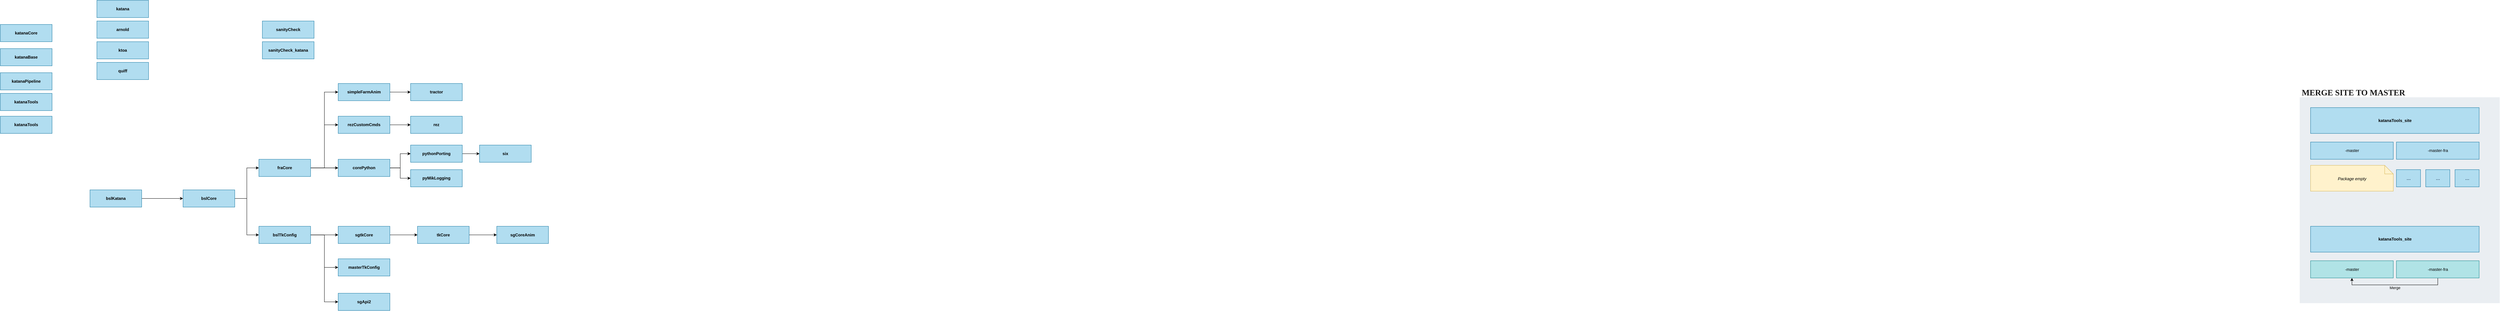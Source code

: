 <mxfile version="20.8.13" type="github">
  <diagram name="Page-1" id="fNj0-TE6Fdqqiyk1-ISK">
    <mxGraphModel dx="2087" dy="2046" grid="1" gridSize="10" guides="1" tooltips="1" connect="1" arrows="1" fold="1" page="0" pageScale="1" pageWidth="827" pageHeight="1169" math="0" shadow="0">
      <root>
        <mxCell id="0" />
        <mxCell id="1" parent="0" />
        <mxCell id="ArCHf40UDOw1Z-b-1YcN-1" value="" style="rounded=0;whiteSpace=wrap;html=1;fontFamily=Montserrat;fontSource=https%3A%2F%2Ffonts.googleapis.com%2Fcss%3Ffamily%3DMontserrat;fontSize=24;fillColor=#bac8d3;strokeColor=none;opacity=30;" vertex="1" parent="1">
          <mxGeometry x="6440" y="-568.75" width="580" height="597.5" as="geometry" />
        </mxCell>
        <mxCell id="ArCHf40UDOw1Z-b-1YcN-2" value="katanaTools_site" style="rounded=0;whiteSpace=wrap;html=1;fillColor=#b1ddf0;strokeColor=#10739e;fontStyle=1" vertex="1" parent="1">
          <mxGeometry x="6471.5" y="-538.75" width="489" height="75" as="geometry" />
        </mxCell>
        <mxCell id="ArCHf40UDOw1Z-b-1YcN-3" value="MERGE SITE TO MASTER" style="text;fillColor=none;align=left;verticalAlign=middle;spacingLeft=4;spacingRight=4;overflow=hidden;points=[[0,0.5],[1,0.5]];portConstraint=eastwest;rotatable=0;whiteSpace=wrap;html=1;fontFamily=Montserrat;fontSource=https%3A%2F%2Ffonts.googleapis.com%2Fcss%3Ffamily%3DMontserrat;fontStyle=1;fontSize=24;fontColor=#1A1A1A;" vertex="1" parent="1">
          <mxGeometry x="6440" y="-598.75" width="320" height="30" as="geometry" />
        </mxCell>
        <mxCell id="ArCHf40UDOw1Z-b-1YcN-4" value="&lt;div style=&quot;text-align: start;&quot;&gt;&lt;span style=&quot;background-color: initial; font-weight: 400;&quot;&gt;-master&lt;/span&gt;&lt;/div&gt;" style="rounded=0;whiteSpace=wrap;html=1;fillColor=#b1ddf0;strokeColor=#10739e;fontStyle=1;fontSize=12;" vertex="1" parent="1">
          <mxGeometry x="6471.5" y="-438.75" width="240" height="50" as="geometry" />
        </mxCell>
        <mxCell id="ArCHf40UDOw1Z-b-1YcN-5" value="&lt;span style=&quot;font-size: 12px; text-align: start; font-weight: normal;&quot;&gt;-master-fra&lt;/span&gt;" style="rounded=0;whiteSpace=wrap;html=1;fillColor=#b1ddf0;strokeColor=#10739e;fontStyle=1;fontSize=12;" vertex="1" parent="1">
          <mxGeometry x="6720.5" y="-438.75" width="240" height="50" as="geometry" />
        </mxCell>
        <mxCell id="ArCHf40UDOw1Z-b-1YcN-6" value="Package empty" style="shape=note2;boundedLbl=1;whiteSpace=wrap;html=1;size=25;verticalAlign=top;align=center;fontFamily=Helvetica;fontSize=12;fillColor=#fff2cc;strokeColor=#d6b656;fontStyle=2;" vertex="1" parent="1">
          <mxGeometry x="6471.5" y="-371.25" width="240" height="75" as="geometry" />
        </mxCell>
        <mxCell id="ArCHf40UDOw1Z-b-1YcN-7" value="&lt;span style=&quot;color: rgb(23, 43, 77); font-family: -apple-system, BlinkMacSystemFont, &amp;quot;Segoe UI&amp;quot;, Roboto, Oxygen, Ubuntu, &amp;quot;Fira Sans&amp;quot;, &amp;quot;Droid Sans&amp;quot;, &amp;quot;Helvetica Neue&amp;quot;, sans-serif; font-size: 14px; text-align: start; font-weight: normal;&quot;&gt;...&lt;/span&gt;" style="rounded=0;whiteSpace=wrap;html=1;fillColor=#b1ddf0;strokeColor=#10739e;fontStyle=1" vertex="1" parent="1">
          <mxGeometry x="6720.5" y="-358.75" width="70" height="50" as="geometry" />
        </mxCell>
        <mxCell id="ArCHf40UDOw1Z-b-1YcN-8" value="&lt;span style=&quot;color: rgb(23, 43, 77); font-family: -apple-system, BlinkMacSystemFont, &amp;quot;Segoe UI&amp;quot;, Roboto, Oxygen, Ubuntu, &amp;quot;Fira Sans&amp;quot;, &amp;quot;Droid Sans&amp;quot;, &amp;quot;Helvetica Neue&amp;quot;, sans-serif; font-size: 14px; text-align: start; font-weight: normal;&quot;&gt;...&lt;/span&gt;" style="rounded=0;whiteSpace=wrap;html=1;fillColor=#b1ddf0;strokeColor=#10739e;fontStyle=1" vertex="1" parent="1">
          <mxGeometry x="6890.5" y="-358.75" width="70" height="50" as="geometry" />
        </mxCell>
        <mxCell id="ArCHf40UDOw1Z-b-1YcN-9" value="&lt;span style=&quot;color: rgb(23, 43, 77); font-family: -apple-system, BlinkMacSystemFont, &amp;quot;Segoe UI&amp;quot;, Roboto, Oxygen, Ubuntu, &amp;quot;Fira Sans&amp;quot;, &amp;quot;Droid Sans&amp;quot;, &amp;quot;Helvetica Neue&amp;quot;, sans-serif; font-size: 14px; text-align: start; font-weight: normal;&quot;&gt;...&lt;/span&gt;" style="rounded=0;whiteSpace=wrap;html=1;fillColor=#b1ddf0;strokeColor=#10739e;fontStyle=1" vertex="1" parent="1">
          <mxGeometry x="6805.5" y="-358.75" width="70" height="50" as="geometry" />
        </mxCell>
        <mxCell id="ArCHf40UDOw1Z-b-1YcN-10" value="katanaTools_site" style="rounded=0;whiteSpace=wrap;html=1;fillColor=#b1ddf0;strokeColor=#10739e;fontStyle=1" vertex="1" parent="1">
          <mxGeometry x="6471.5" y="-194.33" width="489" height="75" as="geometry" />
        </mxCell>
        <mxCell id="ArCHf40UDOw1Z-b-1YcN-11" value="&lt;div style=&quot;text-align: start;&quot;&gt;&lt;span style=&quot;background-color: initial; font-weight: 400;&quot;&gt;-master&lt;/span&gt;&lt;/div&gt;" style="rounded=0;whiteSpace=wrap;html=1;fillColor=#b0e3e6;strokeColor=#0e8088;fontStyle=1;fontSize=12;" vertex="1" parent="1">
          <mxGeometry x="6471.5" y="-94.33" width="240" height="50" as="geometry" />
        </mxCell>
        <mxCell id="ArCHf40UDOw1Z-b-1YcN-12" style="edgeStyle=orthogonalEdgeStyle;rounded=0;orthogonalLoop=1;jettySize=auto;html=1;entryX=0.5;entryY=1;entryDx=0;entryDy=0;exitX=0.5;exitY=1;exitDx=0;exitDy=0;" edge="1" parent="1" source="ArCHf40UDOw1Z-b-1YcN-14" target="ArCHf40UDOw1Z-b-1YcN-11">
          <mxGeometry relative="1" as="geometry" />
        </mxCell>
        <mxCell id="ArCHf40UDOw1Z-b-1YcN-13" value="Merge" style="edgeLabel;html=1;align=center;verticalAlign=middle;resizable=0;points=[];labelBackgroundColor=none;" vertex="1" connectable="0" parent="ArCHf40UDOw1Z-b-1YcN-12">
          <mxGeometry x="0.076" y="1" relative="1" as="geometry">
            <mxPoint x="11" y="7" as="offset" />
          </mxGeometry>
        </mxCell>
        <mxCell id="ArCHf40UDOw1Z-b-1YcN-14" value="&lt;span style=&quot;font-size: 12px; text-align: start; font-weight: normal;&quot;&gt;-master-fra&lt;/span&gt;" style="rounded=0;whiteSpace=wrap;html=1;fillColor=#b0e3e6;strokeColor=#0e8088;fontStyle=1;fontSize=12;" vertex="1" parent="1">
          <mxGeometry x="6720.5" y="-94.33" width="240" height="50" as="geometry" />
        </mxCell>
        <mxCell id="ArCHf40UDOw1Z-b-1YcN-27" style="edgeStyle=orthogonalEdgeStyle;rounded=0;orthogonalLoop=1;jettySize=auto;html=1;entryX=0;entryY=0.5;entryDx=0;entryDy=0;" edge="1" parent="1" source="ArCHf40UDOw1Z-b-1YcN-15" target="ArCHf40UDOw1Z-b-1YcN-16">
          <mxGeometry relative="1" as="geometry" />
        </mxCell>
        <mxCell id="ArCHf40UDOw1Z-b-1YcN-28" style="edgeStyle=orthogonalEdgeStyle;rounded=0;orthogonalLoop=1;jettySize=auto;html=1;entryX=0;entryY=0.5;entryDx=0;entryDy=0;" edge="1" parent="1" source="ArCHf40UDOw1Z-b-1YcN-15" target="ArCHf40UDOw1Z-b-1YcN-18">
          <mxGeometry relative="1" as="geometry" />
        </mxCell>
        <mxCell id="ArCHf40UDOw1Z-b-1YcN-15" value="bslCore" style="rounded=0;whiteSpace=wrap;html=1;fillColor=#b1ddf0;strokeColor=#10739e;fontStyle=1" vertex="1" parent="1">
          <mxGeometry x="300" y="-300" width="150" height="50" as="geometry" />
        </mxCell>
        <mxCell id="ArCHf40UDOw1Z-b-1YcN-32" value="" style="edgeStyle=orthogonalEdgeStyle;rounded=0;orthogonalLoop=1;jettySize=auto;html=1;" edge="1" parent="1" source="ArCHf40UDOw1Z-b-1YcN-16" target="ArCHf40UDOw1Z-b-1YcN-31">
          <mxGeometry relative="1" as="geometry" />
        </mxCell>
        <mxCell id="ArCHf40UDOw1Z-b-1YcN-48" value="" style="edgeStyle=orthogonalEdgeStyle;rounded=0;orthogonalLoop=1;jettySize=auto;html=1;" edge="1" parent="1" source="ArCHf40UDOw1Z-b-1YcN-16" target="ArCHf40UDOw1Z-b-1YcN-31">
          <mxGeometry relative="1" as="geometry" />
        </mxCell>
        <mxCell id="ArCHf40UDOw1Z-b-1YcN-53" style="edgeStyle=orthogonalEdgeStyle;rounded=0;orthogonalLoop=1;jettySize=auto;html=1;entryX=0;entryY=0.5;entryDx=0;entryDy=0;" edge="1" parent="1" source="ArCHf40UDOw1Z-b-1YcN-16" target="ArCHf40UDOw1Z-b-1YcN-51">
          <mxGeometry relative="1" as="geometry" />
        </mxCell>
        <mxCell id="ArCHf40UDOw1Z-b-1YcN-54" style="edgeStyle=orthogonalEdgeStyle;rounded=0;orthogonalLoop=1;jettySize=auto;html=1;entryX=0;entryY=0.5;entryDx=0;entryDy=0;" edge="1" parent="1" source="ArCHf40UDOw1Z-b-1YcN-16" target="ArCHf40UDOw1Z-b-1YcN-24">
          <mxGeometry relative="1" as="geometry" />
        </mxCell>
        <mxCell id="ArCHf40UDOw1Z-b-1YcN-16" value="fraCore" style="rounded=0;whiteSpace=wrap;html=1;fillColor=#b1ddf0;strokeColor=#10739e;fontStyle=1" vertex="1" parent="1">
          <mxGeometry x="520" y="-388.75" width="150" height="50" as="geometry" />
        </mxCell>
        <mxCell id="ArCHf40UDOw1Z-b-1YcN-30" value="" style="edgeStyle=orthogonalEdgeStyle;rounded=0;orthogonalLoop=1;jettySize=auto;html=1;" edge="1" parent="1" source="ArCHf40UDOw1Z-b-1YcN-18" target="ArCHf40UDOw1Z-b-1YcN-29">
          <mxGeometry relative="1" as="geometry" />
        </mxCell>
        <mxCell id="ArCHf40UDOw1Z-b-1YcN-57" style="edgeStyle=orthogonalEdgeStyle;rounded=0;orthogonalLoop=1;jettySize=auto;html=1;entryX=0;entryY=0.5;entryDx=0;entryDy=0;" edge="1" parent="1" source="ArCHf40UDOw1Z-b-1YcN-18" target="ArCHf40UDOw1Z-b-1YcN-55">
          <mxGeometry relative="1" as="geometry" />
        </mxCell>
        <mxCell id="ArCHf40UDOw1Z-b-1YcN-58" style="edgeStyle=orthogonalEdgeStyle;rounded=0;orthogonalLoop=1;jettySize=auto;html=1;entryX=0;entryY=0.5;entryDx=0;entryDy=0;" edge="1" parent="1" source="ArCHf40UDOw1Z-b-1YcN-18" target="ArCHf40UDOw1Z-b-1YcN-56">
          <mxGeometry relative="1" as="geometry" />
        </mxCell>
        <mxCell id="ArCHf40UDOw1Z-b-1YcN-18" value="bslTkConfig" style="rounded=0;whiteSpace=wrap;html=1;fillColor=#b1ddf0;strokeColor=#10739e;fontStyle=1" vertex="1" parent="1">
          <mxGeometry x="520" y="-194.33" width="150" height="50" as="geometry" />
        </mxCell>
        <mxCell id="ArCHf40UDOw1Z-b-1YcN-19" value="katana" style="rounded=0;whiteSpace=wrap;html=1;fillColor=#b1ddf0;strokeColor=#10739e;fontStyle=1" vertex="1" parent="1">
          <mxGeometry x="50" y="-850" width="150" height="50" as="geometry" />
        </mxCell>
        <mxCell id="ArCHf40UDOw1Z-b-1YcN-21" value="arnold" style="rounded=0;whiteSpace=wrap;html=1;fillColor=#b1ddf0;strokeColor=#10739e;fontStyle=1" vertex="1" parent="1">
          <mxGeometry x="50" y="-790" width="150" height="50" as="geometry" />
        </mxCell>
        <mxCell id="ArCHf40UDOw1Z-b-1YcN-22" value="ktoa" style="rounded=0;whiteSpace=wrap;html=1;fillColor=#b1ddf0;strokeColor=#10739e;fontStyle=1" vertex="1" parent="1">
          <mxGeometry x="50" y="-730" width="150" height="50" as="geometry" />
        </mxCell>
        <mxCell id="ArCHf40UDOw1Z-b-1YcN-23" value="tractor" style="rounded=0;whiteSpace=wrap;html=1;fillColor=#b1ddf0;strokeColor=#10739e;fontStyle=1" vertex="1" parent="1">
          <mxGeometry x="960" y="-608.75" width="150" height="50" as="geometry" />
        </mxCell>
        <mxCell id="ArCHf40UDOw1Z-b-1YcN-60" style="edgeStyle=orthogonalEdgeStyle;rounded=0;orthogonalLoop=1;jettySize=auto;html=1;entryX=0;entryY=0.5;entryDx=0;entryDy=0;" edge="1" parent="1" source="ArCHf40UDOw1Z-b-1YcN-24" target="ArCHf40UDOw1Z-b-1YcN-23">
          <mxGeometry relative="1" as="geometry" />
        </mxCell>
        <mxCell id="ArCHf40UDOw1Z-b-1YcN-24" value="simpleFarmAnim" style="rounded=0;whiteSpace=wrap;html=1;fillColor=#b1ddf0;strokeColor=#10739e;fontStyle=1" vertex="1" parent="1">
          <mxGeometry x="750" y="-608.75" width="150" height="50" as="geometry" />
        </mxCell>
        <mxCell id="ArCHf40UDOw1Z-b-1YcN-59" style="edgeStyle=orthogonalEdgeStyle;rounded=0;orthogonalLoop=1;jettySize=auto;html=1;entryX=0;entryY=0.5;entryDx=0;entryDy=0;" edge="1" parent="1" source="ArCHf40UDOw1Z-b-1YcN-25" target="ArCHf40UDOw1Z-b-1YcN-15">
          <mxGeometry relative="1" as="geometry" />
        </mxCell>
        <mxCell id="ArCHf40UDOw1Z-b-1YcN-25" value="bslKatana" style="rounded=0;whiteSpace=wrap;html=1;fillColor=#b1ddf0;strokeColor=#10739e;fontStyle=1" vertex="1" parent="1">
          <mxGeometry x="30" y="-300" width="150" height="50" as="geometry" />
        </mxCell>
        <mxCell id="ArCHf40UDOw1Z-b-1YcN-38" value="" style="edgeStyle=orthogonalEdgeStyle;rounded=0;orthogonalLoop=1;jettySize=auto;html=1;" edge="1" parent="1" source="ArCHf40UDOw1Z-b-1YcN-29" target="ArCHf40UDOw1Z-b-1YcN-37">
          <mxGeometry relative="1" as="geometry" />
        </mxCell>
        <mxCell id="ArCHf40UDOw1Z-b-1YcN-29" value="sgtkCore" style="rounded=0;whiteSpace=wrap;html=1;fillColor=#b1ddf0;strokeColor=#10739e;fontStyle=1" vertex="1" parent="1">
          <mxGeometry x="750" y="-194.33" width="150" height="50" as="geometry" />
        </mxCell>
        <mxCell id="ArCHf40UDOw1Z-b-1YcN-34" value="" style="edgeStyle=orthogonalEdgeStyle;rounded=0;orthogonalLoop=1;jettySize=auto;html=1;" edge="1" parent="1" source="ArCHf40UDOw1Z-b-1YcN-31" target="ArCHf40UDOw1Z-b-1YcN-33">
          <mxGeometry relative="1" as="geometry" />
        </mxCell>
        <mxCell id="ArCHf40UDOw1Z-b-1YcN-43" value="" style="edgeStyle=orthogonalEdgeStyle;rounded=0;orthogonalLoop=1;jettySize=auto;html=1;" edge="1" parent="1" source="ArCHf40UDOw1Z-b-1YcN-31" target="ArCHf40UDOw1Z-b-1YcN-33">
          <mxGeometry relative="1" as="geometry" />
        </mxCell>
        <mxCell id="ArCHf40UDOw1Z-b-1YcN-45" value="" style="edgeStyle=orthogonalEdgeStyle;rounded=0;orthogonalLoop=1;jettySize=auto;html=1;" edge="1" parent="1" source="ArCHf40UDOw1Z-b-1YcN-31" target="ArCHf40UDOw1Z-b-1YcN-44">
          <mxGeometry relative="1" as="geometry" />
        </mxCell>
        <mxCell id="ArCHf40UDOw1Z-b-1YcN-31" value="corePython" style="rounded=0;whiteSpace=wrap;html=1;fillColor=#b1ddf0;strokeColor=#10739e;fontStyle=1" vertex="1" parent="1">
          <mxGeometry x="750" y="-388.75" width="150" height="50" as="geometry" />
        </mxCell>
        <mxCell id="ArCHf40UDOw1Z-b-1YcN-36" value="" style="edgeStyle=orthogonalEdgeStyle;rounded=0;orthogonalLoop=1;jettySize=auto;html=1;" edge="1" parent="1" source="ArCHf40UDOw1Z-b-1YcN-33" target="ArCHf40UDOw1Z-b-1YcN-35">
          <mxGeometry relative="1" as="geometry" />
        </mxCell>
        <mxCell id="ArCHf40UDOw1Z-b-1YcN-33" value="pythonPorting" style="rounded=0;whiteSpace=wrap;html=1;fillColor=#b1ddf0;strokeColor=#10739e;fontStyle=1" vertex="1" parent="1">
          <mxGeometry x="960" y="-430" width="150" height="50" as="geometry" />
        </mxCell>
        <mxCell id="ArCHf40UDOw1Z-b-1YcN-35" value="six" style="rounded=0;whiteSpace=wrap;html=1;fillColor=#b1ddf0;strokeColor=#10739e;fontStyle=1" vertex="1" parent="1">
          <mxGeometry x="1160" y="-430" width="150" height="50" as="geometry" />
        </mxCell>
        <mxCell id="ArCHf40UDOw1Z-b-1YcN-40" value="" style="edgeStyle=orthogonalEdgeStyle;rounded=0;orthogonalLoop=1;jettySize=auto;html=1;" edge="1" parent="1" source="ArCHf40UDOw1Z-b-1YcN-37" target="ArCHf40UDOw1Z-b-1YcN-39">
          <mxGeometry relative="1" as="geometry" />
        </mxCell>
        <mxCell id="ArCHf40UDOw1Z-b-1YcN-37" value="tkCore" style="rounded=0;whiteSpace=wrap;html=1;fillColor=#b1ddf0;strokeColor=#10739e;fontStyle=1" vertex="1" parent="1">
          <mxGeometry x="980" y="-194.33" width="150" height="50" as="geometry" />
        </mxCell>
        <mxCell id="ArCHf40UDOw1Z-b-1YcN-39" value="sgCoreAnim" style="rounded=0;whiteSpace=wrap;html=1;fillColor=#b1ddf0;strokeColor=#10739e;fontStyle=1" vertex="1" parent="1">
          <mxGeometry x="1210" y="-194.33" width="150" height="50" as="geometry" />
        </mxCell>
        <mxCell id="ArCHf40UDOw1Z-b-1YcN-44" value="pyMikLogging" style="rounded=0;whiteSpace=wrap;html=1;fillColor=#b1ddf0;strokeColor=#10739e;fontStyle=1" vertex="1" parent="1">
          <mxGeometry x="960" y="-358.75" width="150" height="50" as="geometry" />
        </mxCell>
        <mxCell id="ArCHf40UDOw1Z-b-1YcN-46" value="rez" style="rounded=0;whiteSpace=wrap;html=1;fillColor=#b1ddf0;strokeColor=#10739e;fontStyle=1" vertex="1" parent="1">
          <mxGeometry x="960" y="-513.75" width="150" height="50" as="geometry" />
        </mxCell>
        <mxCell id="ArCHf40UDOw1Z-b-1YcN-52" style="edgeStyle=orthogonalEdgeStyle;rounded=0;orthogonalLoop=1;jettySize=auto;html=1;entryX=0;entryY=0.5;entryDx=0;entryDy=0;" edge="1" parent="1" source="ArCHf40UDOw1Z-b-1YcN-51" target="ArCHf40UDOw1Z-b-1YcN-46">
          <mxGeometry relative="1" as="geometry" />
        </mxCell>
        <mxCell id="ArCHf40UDOw1Z-b-1YcN-51" value="rezCustomCmds" style="rounded=0;whiteSpace=wrap;html=1;fillColor=#b1ddf0;strokeColor=#10739e;fontStyle=1" vertex="1" parent="1">
          <mxGeometry x="750" y="-513.75" width="150" height="50" as="geometry" />
        </mxCell>
        <mxCell id="ArCHf40UDOw1Z-b-1YcN-55" value="masterTkConfig" style="rounded=0;whiteSpace=wrap;html=1;fillColor=#b1ddf0;strokeColor=#10739e;fontStyle=1" vertex="1" parent="1">
          <mxGeometry x="750" y="-100.0" width="150" height="50" as="geometry" />
        </mxCell>
        <mxCell id="ArCHf40UDOw1Z-b-1YcN-56" value="sgApi2" style="rounded=0;whiteSpace=wrap;html=1;fillColor=#b1ddf0;strokeColor=#10739e;fontStyle=1" vertex="1" parent="1">
          <mxGeometry x="750" y="-1.421e-14" width="150" height="50" as="geometry" />
        </mxCell>
        <mxCell id="ArCHf40UDOw1Z-b-1YcN-61" value="katanaCore" style="rounded=0;whiteSpace=wrap;html=1;fillColor=#b1ddf0;strokeColor=#10739e;fontStyle=1" vertex="1" parent="1">
          <mxGeometry x="-230" y="-780" width="150" height="50" as="geometry" />
        </mxCell>
        <mxCell id="ArCHf40UDOw1Z-b-1YcN-62" value="katanaBase" style="rounded=0;whiteSpace=wrap;html=1;fillColor=#b1ddf0;strokeColor=#10739e;fontStyle=1" vertex="1" parent="1">
          <mxGeometry x="-230" y="-710" width="150" height="50" as="geometry" />
        </mxCell>
        <mxCell id="ArCHf40UDOw1Z-b-1YcN-63" value="katanaPipeline" style="rounded=0;whiteSpace=wrap;html=1;fillColor=#b1ddf0;strokeColor=#10739e;fontStyle=1" vertex="1" parent="1">
          <mxGeometry x="-230" y="-640" width="150" height="50" as="geometry" />
        </mxCell>
        <mxCell id="ArCHf40UDOw1Z-b-1YcN-64" value="sanityCheck" style="rounded=0;whiteSpace=wrap;html=1;fillColor=#b1ddf0;strokeColor=#10739e;fontStyle=1" vertex="1" parent="1">
          <mxGeometry x="530" y="-790" width="150" height="50" as="geometry" />
        </mxCell>
        <mxCell id="ArCHf40UDOw1Z-b-1YcN-65" value="sanityCheck_katana" style="rounded=0;whiteSpace=wrap;html=1;fillColor=#b1ddf0;strokeColor=#10739e;fontStyle=1" vertex="1" parent="1">
          <mxGeometry x="530" y="-730" width="150" height="50" as="geometry" />
        </mxCell>
        <mxCell id="ArCHf40UDOw1Z-b-1YcN-66" value="quiff" style="rounded=0;whiteSpace=wrap;html=1;fillColor=#b1ddf0;strokeColor=#10739e;fontStyle=1" vertex="1" parent="1">
          <mxGeometry x="50" y="-670" width="150" height="50" as="geometry" />
        </mxCell>
        <mxCell id="ArCHf40UDOw1Z-b-1YcN-67" value="katanaTools" style="rounded=0;whiteSpace=wrap;html=1;fillColor=#b1ddf0;strokeColor=#10739e;fontStyle=1" vertex="1" parent="1">
          <mxGeometry x="-230" y="-580" width="150" height="50" as="geometry" />
        </mxCell>
        <mxCell id="ArCHf40UDOw1Z-b-1YcN-68" value="katanaTools" style="rounded=0;whiteSpace=wrap;html=1;fillColor=#b1ddf0;strokeColor=#10739e;fontStyle=1" vertex="1" parent="1">
          <mxGeometry x="-230" y="-513.75" width="150" height="50" as="geometry" />
        </mxCell>
      </root>
    </mxGraphModel>
  </diagram>
</mxfile>
